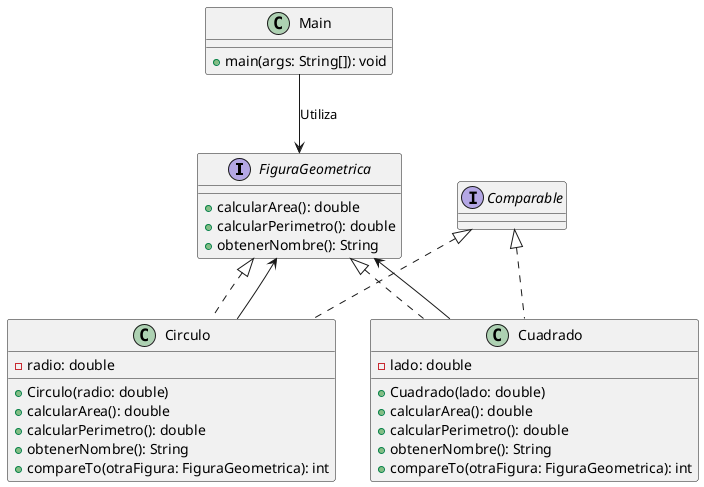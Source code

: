 @startuml FiguraGeometrica

interface FiguraGeometrica {
    +calcularArea(): double
    +calcularPerimetro(): double
    +obtenerNombre(): String
}

class Circulo implements FiguraGeometrica, Comparable<FiguraGeometrica> {
    -radio: double
    +Circulo(radio: double)
    +calcularArea(): double
    +calcularPerimetro(): double
    +obtenerNombre(): String
    +compareTo(otraFigura: FiguraGeometrica): int
}

class Cuadrado implements FiguraGeometrica, Comparable<FiguraGeometrica> {
    -lado: double
    +Cuadrado(lado: double)
    +calcularArea(): double
    +calcularPerimetro(): double
    +obtenerNombre(): String
    +compareTo(otraFigura: FiguraGeometrica): int
}

class Main {
    +main(args: String[]): void
}

Main --> FiguraGeometrica : Utiliza
Circulo --> FiguraGeometrica
Cuadrado --> FiguraGeometrica

@enduml

